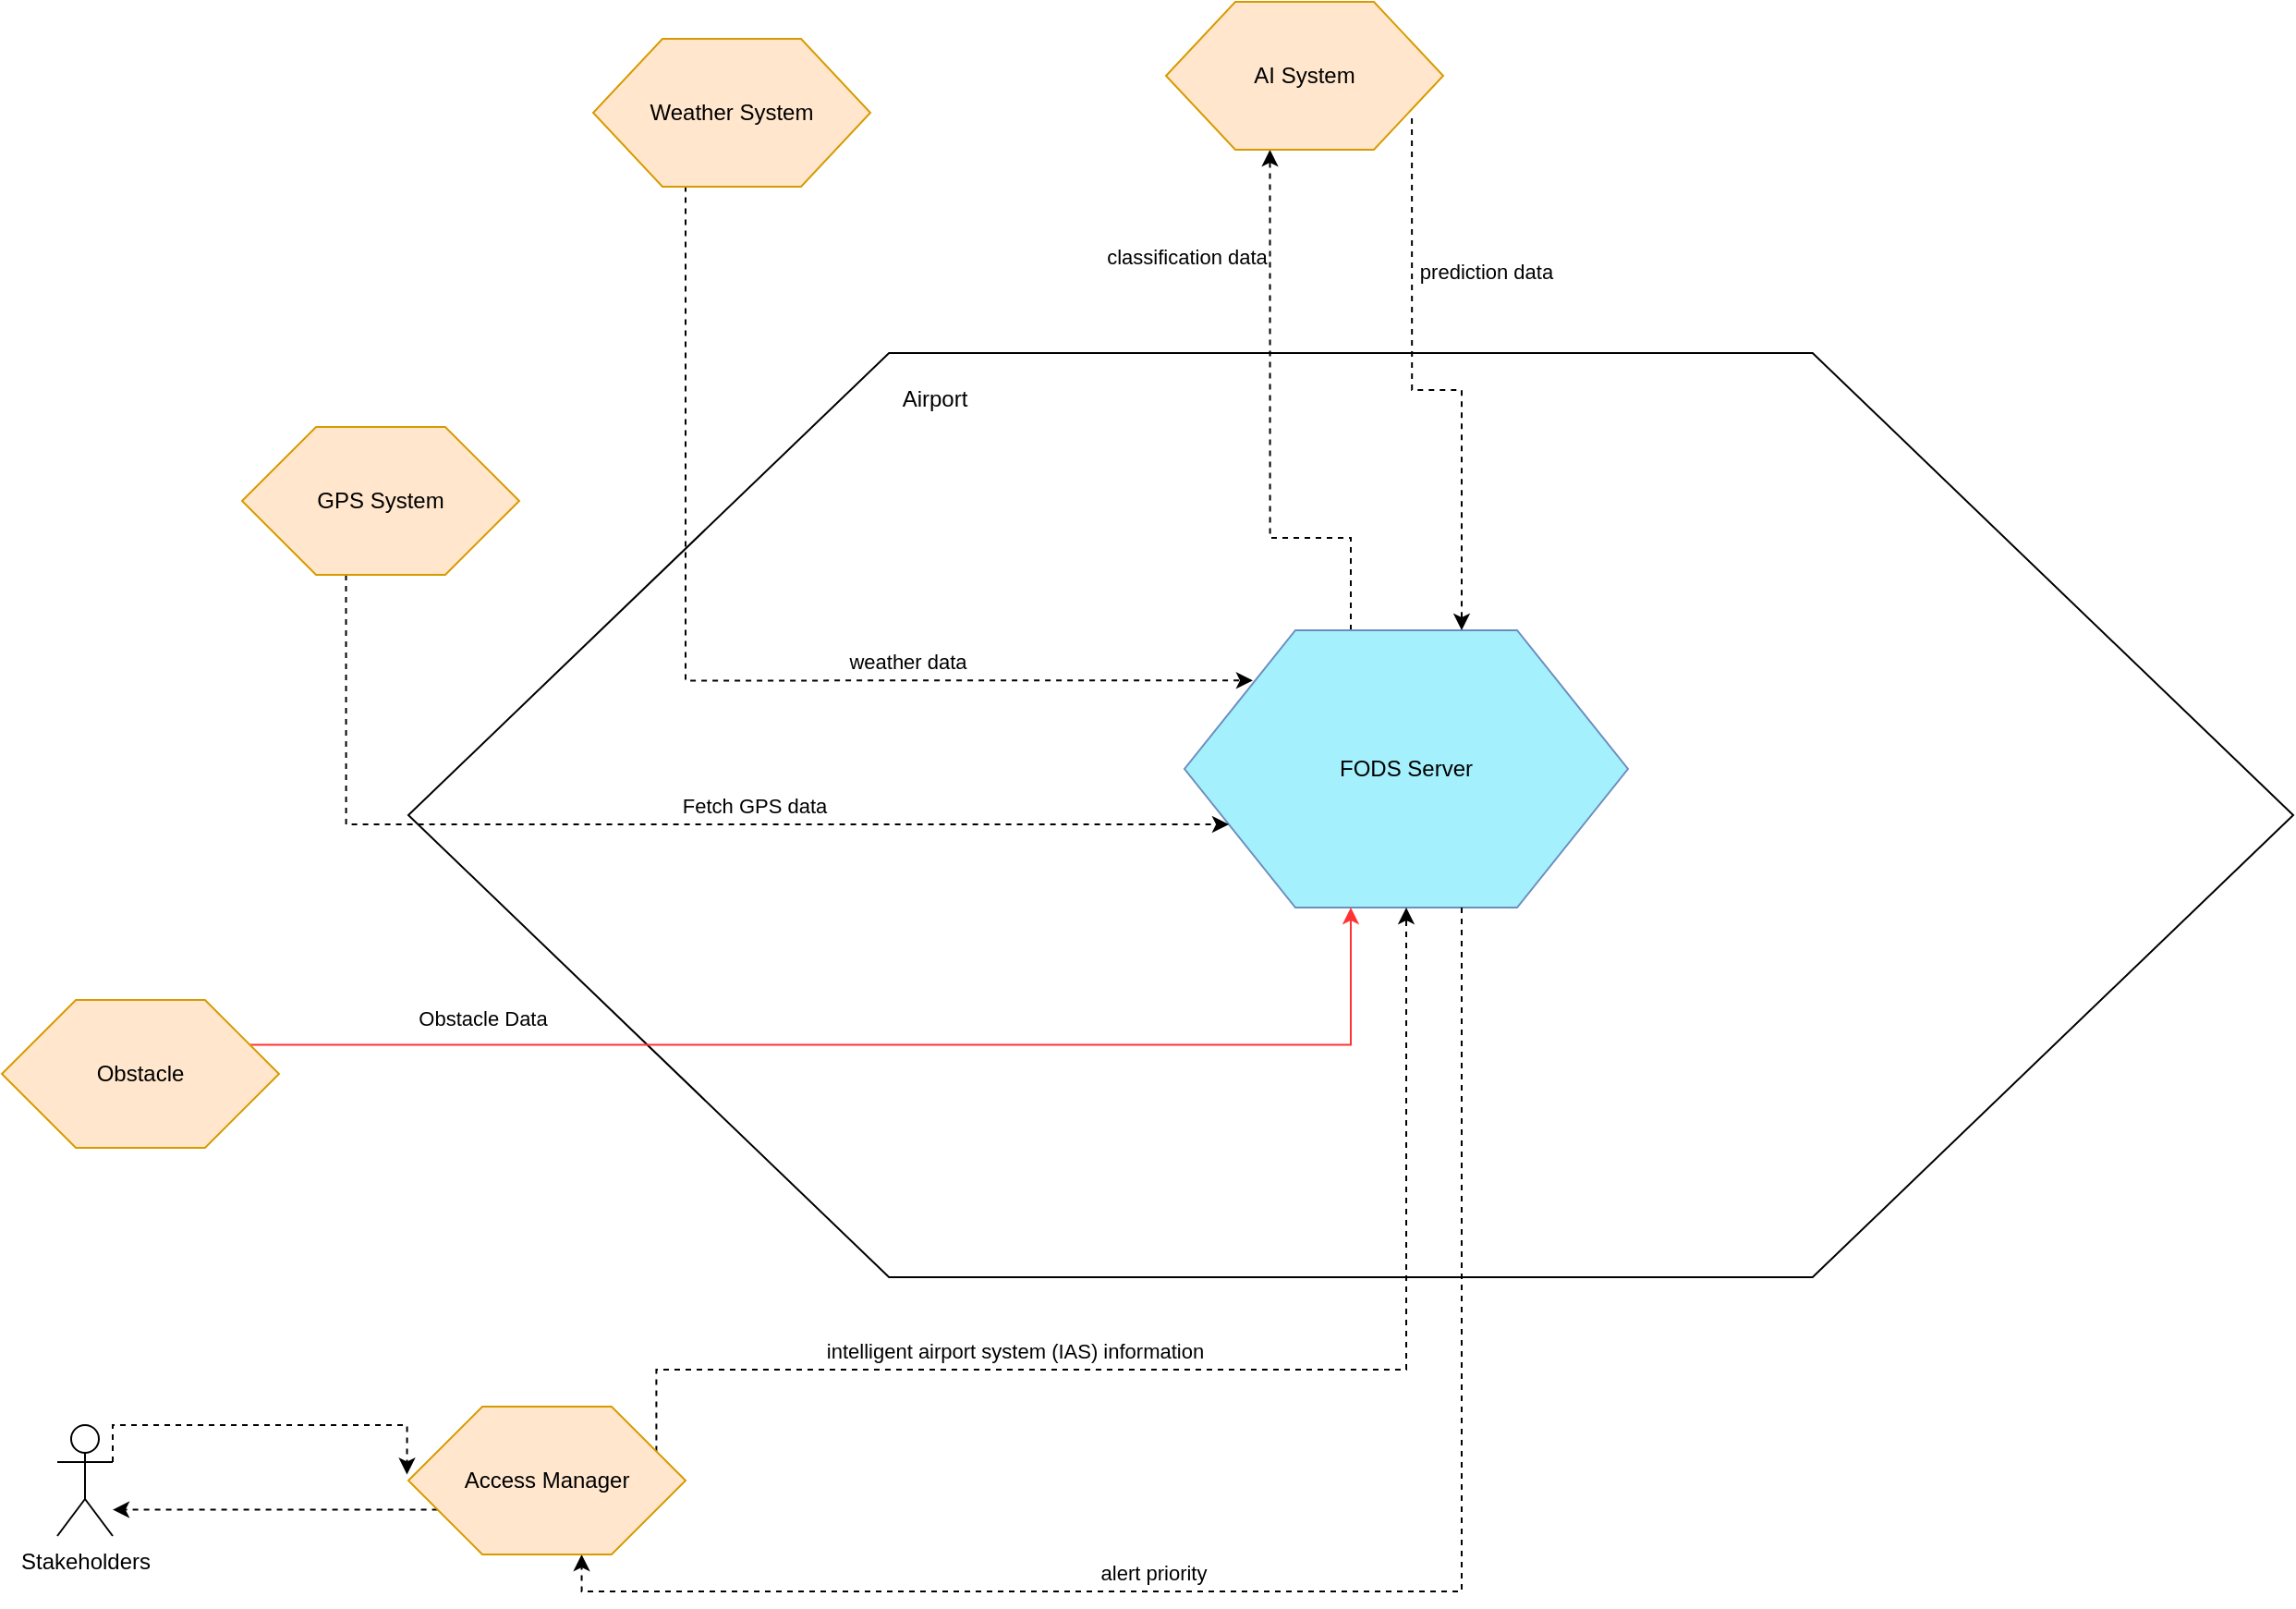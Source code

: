 <mxfile version="24.5.5" type="github">
  <diagram name="Page-1" id="AENinbRROP7iKex5AKBJ">
    <mxGraphModel dx="2350" dy="1846" grid="1" gridSize="10" guides="1" tooltips="1" connect="1" arrows="1" fold="1" page="1" pageScale="1" pageWidth="850" pageHeight="1100" math="0" shadow="0">
      <root>
        <mxCell id="0" />
        <mxCell id="1" parent="0" />
        <mxCell id="QOHhrt48j-SgZ0ktc5qU-1" value="" style="shape=hexagon;perimeter=hexagonPerimeter2;whiteSpace=wrap;html=1;size=0.255;fillColor=#FFFFFF;fontColor=#000000;strokeColor=#000000;" vertex="1" parent="1">
          <mxGeometry x="-100" y="110" width="1020" height="500" as="geometry" />
        </mxCell>
        <mxCell id="QOHhrt48j-SgZ0ktc5qU-4" style="edgeStyle=orthogonalEdgeStyle;rounded=0;orthogonalLoop=1;jettySize=auto;html=1;exitX=0.375;exitY=0;exitDx=0;exitDy=0;entryX=0.375;entryY=1;entryDx=0;entryDy=0;dashed=1;" edge="1" parent="1" source="QOHhrt48j-SgZ0ktc5qU-6" target="QOHhrt48j-SgZ0ktc5qU-24">
          <mxGeometry relative="1" as="geometry">
            <Array as="points">
              <mxPoint x="410" y="210" />
              <mxPoint x="366" y="210" />
            </Array>
          </mxGeometry>
        </mxCell>
        <mxCell id="QOHhrt48j-SgZ0ktc5qU-5" value="classification data" style="edgeLabel;html=1;align=center;verticalAlign=middle;resizable=0;points=[];" vertex="1" connectable="0" parent="QOHhrt48j-SgZ0ktc5qU-4">
          <mxGeometry x="0.546" y="-2" relative="1" as="geometry">
            <mxPoint x="-48" y="-11" as="offset" />
          </mxGeometry>
        </mxCell>
        <mxCell id="QOHhrt48j-SgZ0ktc5qU-6" value="FODS Server" style="shape=hexagon;perimeter=hexagonPerimeter2;whiteSpace=wrap;html=1;size=0.25;fillColor=#A4F0FC;strokeColor=#6c8ebf;fontColor=#000000;" vertex="1" parent="1">
          <mxGeometry x="320" y="260" width="240" height="150" as="geometry" />
        </mxCell>
        <mxCell id="QOHhrt48j-SgZ0ktc5qU-7" value="Airport" style="text;html=1;align=center;verticalAlign=middle;whiteSpace=wrap;rounded=0;fontColor=#000000;" vertex="1" parent="1">
          <mxGeometry x="70" y="120" width="230" height="30" as="geometry" />
        </mxCell>
        <mxCell id="QOHhrt48j-SgZ0ktc5qU-9" style="edgeStyle=orthogonalEdgeStyle;rounded=0;orthogonalLoop=1;jettySize=auto;html=1;entryX=0.625;entryY=1;entryDx=0;entryDy=0;dashed=1;exitX=0.625;exitY=1;exitDx=0;exitDy=0;" edge="1" parent="1" source="QOHhrt48j-SgZ0ktc5qU-6" target="QOHhrt48j-SgZ0ktc5qU-21">
          <mxGeometry relative="1" as="geometry">
            <mxPoint x="565" y="510" as="sourcePoint" />
          </mxGeometry>
        </mxCell>
        <mxCell id="QOHhrt48j-SgZ0ktc5qU-10" value="alert priority" style="edgeLabel;html=1;align=center;verticalAlign=middle;resizable=0;points=[];" vertex="1" connectable="0" parent="QOHhrt48j-SgZ0ktc5qU-9">
          <mxGeometry x="0.14" y="3" relative="1" as="geometry">
            <mxPoint x="-44" y="-13" as="offset" />
          </mxGeometry>
        </mxCell>
        <mxCell id="QOHhrt48j-SgZ0ktc5qU-12" style="edgeStyle=orthogonalEdgeStyle;rounded=0;orthogonalLoop=1;jettySize=auto;html=1;exitX=0.375;exitY=1;exitDx=0;exitDy=0;entryX=0;entryY=0.75;entryDx=0;entryDy=0;strokeColor=#000000;dashed=1;fontColor=#000000;" edge="1" parent="1" source="QOHhrt48j-SgZ0ktc5qU-14" target="QOHhrt48j-SgZ0ktc5qU-6">
          <mxGeometry relative="1" as="geometry">
            <Array as="points">
              <mxPoint x="-134" y="365" />
            </Array>
            <mxPoint x="146.25" y="380" as="targetPoint" />
          </mxGeometry>
        </mxCell>
        <mxCell id="QOHhrt48j-SgZ0ktc5qU-13" value="Fetch GPS&lt;span style=&quot;background-color: initial;&quot;&gt;&amp;nbsp;data&lt;/span&gt;" style="edgeLabel;html=1;align=center;verticalAlign=middle;resizable=0;points=[];labelBackgroundColor=none;fontColor=#000000;" vertex="1" connectable="0" parent="QOHhrt48j-SgZ0ktc5qU-12">
          <mxGeometry x="-0.11" y="2" relative="1" as="geometry">
            <mxPoint x="83" y="-8" as="offset" />
          </mxGeometry>
        </mxCell>
        <mxCell id="QOHhrt48j-SgZ0ktc5qU-14" value="GPS System&lt;span style=&quot;font-family: monospace; font-size: 0px; text-align: start; text-wrap: nowrap;&quot;&gt;%3CmxGraphModel%3E%3Croot%3E%3CmxCell%20id%3D%220%22%2F%3E%3CmxCell%20id%3D%221%22%20parent%3D%220%22%2F%3E%3CmxCell%20id%3D%222%22%20value%3D%22Sensors%22%20style%3D%22shape%3Dhexagon%3Bperimeter%3DhexagonPerimeter2%3BwhiteSpace%3Dwrap%3Bhtml%3D1%3Bsize%3D0.25%3BfillColor%3D%23333300%3BfontColor%3D%23FFFFFF%3BstrokeColor%3D%23FFFFFF%3B%22%20vertex%3D%221%22%20parent%3D%221%22%3E%3CmxGeometry%20x%3D%2270%22%20y%3D%22380%22%20width%3D%22150%22%20height%3D%2280%22%20as%3D%22geometry%22%2F%3E%3C%2FmxCell%3E%3C%2Froot%3E%3C%2FmxGraphModel%3E&lt;/span&gt;" style="shape=hexagon;perimeter=hexagonPerimeter2;whiteSpace=wrap;html=1;size=0.267;fillColor=#ffe6cc;strokeColor=#d79b00;fontColor=#000000;" vertex="1" parent="1">
          <mxGeometry x="-190" y="150" width="150" height="80" as="geometry" />
        </mxCell>
        <mxCell id="QOHhrt48j-SgZ0ktc5qU-15" style="edgeStyle=orthogonalEdgeStyle;rounded=0;orthogonalLoop=1;jettySize=auto;html=1;dashed=1;exitX=0.375;exitY=1;exitDx=0;exitDy=0;entryX=0.154;entryY=0.181;entryDx=0;entryDy=0;entryPerimeter=0;fontColor=#000000;" edge="1" parent="1" source="QOHhrt48j-SgZ0ktc5qU-17" target="QOHhrt48j-SgZ0ktc5qU-6">
          <mxGeometry relative="1" as="geometry">
            <mxPoint x="20" y="100" as="sourcePoint" />
            <Array as="points">
              <mxPoint x="50" y="20" />
              <mxPoint x="50" y="287" />
            </Array>
          </mxGeometry>
        </mxCell>
        <mxCell id="QOHhrt48j-SgZ0ktc5qU-16" value="weather data" style="edgeLabel;html=1;align=center;verticalAlign=middle;resizable=0;points=[];fontColor=#000000;" vertex="1" connectable="0" parent="QOHhrt48j-SgZ0ktc5qU-15">
          <mxGeometry x="0.092" relative="1" as="geometry">
            <mxPoint x="76" y="-10" as="offset" />
          </mxGeometry>
        </mxCell>
        <mxCell id="QOHhrt48j-SgZ0ktc5qU-17" value="Weather System" style="shape=hexagon;perimeter=hexagonPerimeter2;whiteSpace=wrap;html=1;size=0.25;fillColor=#ffe6cc;strokeColor=#d79b00;fontColor=#000000;" vertex="1" parent="1">
          <mxGeometry y="-60" width="150" height="80" as="geometry" />
        </mxCell>
        <mxCell id="QOHhrt48j-SgZ0ktc5qU-18" style="edgeStyle=orthogonalEdgeStyle;rounded=0;orthogonalLoop=1;jettySize=auto;html=1;exitX=1;exitY=0.25;exitDx=0;exitDy=0;entryX=0.5;entryY=1;entryDx=0;entryDy=0;dashed=1;" edge="1" parent="1" source="QOHhrt48j-SgZ0ktc5qU-21" target="QOHhrt48j-SgZ0ktc5qU-6">
          <mxGeometry relative="1" as="geometry">
            <Array as="points">
              <mxPoint x="34" y="660" />
              <mxPoint x="440" y="660" />
            </Array>
          </mxGeometry>
        </mxCell>
        <mxCell id="QOHhrt48j-SgZ0ktc5qU-19" value="&lt;span style=&quot;color: rgb(0, 0, 0); font-family: Helvetica; font-size: 11px; font-style: normal; font-variant-ligatures: normal; font-variant-caps: normal; font-weight: 400; letter-spacing: normal; orphans: 2; text-align: center; text-indent: 0px; text-transform: none; widows: 2; word-spacing: 0px; -webkit-text-stroke-width: 0px; white-space: nowrap; background-color: rgb(255, 255, 255); text-decoration-thickness: initial; text-decoration-style: initial; text-decoration-color: initial; display: inline !important; float: none;&quot;&gt;intelligent airport system (IAS) information&lt;/span&gt;" style="edgeLabel;html=1;align=center;verticalAlign=middle;resizable=0;points=[];" vertex="1" connectable="0" parent="QOHhrt48j-SgZ0ktc5qU-18">
          <mxGeometry x="-0.301" relative="1" as="geometry">
            <mxPoint x="-7" y="-10" as="offset" />
          </mxGeometry>
        </mxCell>
        <mxCell id="QOHhrt48j-SgZ0ktc5qU-20" style="edgeStyle=orthogonalEdgeStyle;rounded=0;orthogonalLoop=1;jettySize=auto;html=1;exitX=0;exitY=0.75;exitDx=0;exitDy=0;dashed=1;" edge="1" parent="1" source="QOHhrt48j-SgZ0ktc5qU-21" target="QOHhrt48j-SgZ0ktc5qU-27">
          <mxGeometry relative="1" as="geometry">
            <Array as="points">
              <mxPoint x="-220" y="736" />
              <mxPoint x="-220" y="736" />
            </Array>
          </mxGeometry>
        </mxCell>
        <mxCell id="QOHhrt48j-SgZ0ktc5qU-21" value="Access Manager" style="shape=hexagon;perimeter=hexagonPerimeter2;whiteSpace=wrap;html=1;size=0.267;fillColor=#ffe6cc;strokeColor=#d79b00;fontColor=#000000;" vertex="1" parent="1">
          <mxGeometry x="-100" y="680" width="150" height="80" as="geometry" />
        </mxCell>
        <mxCell id="QOHhrt48j-SgZ0ktc5qU-24" value="AI System" style="shape=hexagon;perimeter=hexagonPerimeter2;whiteSpace=wrap;html=1;size=0.25;fillColor=#ffe6cc;strokeColor=#d79b00;fontColor=#000000;" vertex="1" parent="1">
          <mxGeometry x="310" y="-80" width="150" height="80" as="geometry" />
        </mxCell>
        <mxCell id="QOHhrt48j-SgZ0ktc5qU-25" style="edgeStyle=orthogonalEdgeStyle;rounded=0;orthogonalLoop=1;jettySize=auto;html=1;exitX=0.887;exitY=0.788;exitDx=0;exitDy=0;entryX=0.625;entryY=0;entryDx=0;entryDy=0;dashed=1;startArrow=none;startFill=0;exitPerimeter=0;" edge="1" parent="1" source="QOHhrt48j-SgZ0ktc5qU-24" target="QOHhrt48j-SgZ0ktc5qU-6">
          <mxGeometry relative="1" as="geometry">
            <Array as="points">
              <mxPoint x="443" y="130" />
              <mxPoint x="470" y="130" />
            </Array>
          </mxGeometry>
        </mxCell>
        <mxCell id="QOHhrt48j-SgZ0ktc5qU-26" value="prediction data" style="edgeLabel;html=1;align=center;verticalAlign=middle;resizable=0;points=[];" vertex="1" connectable="0" parent="QOHhrt48j-SgZ0ktc5qU-25">
          <mxGeometry x="-0.418" y="-2" relative="1" as="geometry">
            <mxPoint x="42" y="-6" as="offset" />
          </mxGeometry>
        </mxCell>
        <mxCell id="QOHhrt48j-SgZ0ktc5qU-27" value="Stakeholders" style="shape=umlActor;verticalLabelPosition=bottom;verticalAlign=top;html=1;outlineConnect=0;" vertex="1" parent="1">
          <mxGeometry x="-290" y="690" width="30" height="60" as="geometry" />
        </mxCell>
        <mxCell id="QOHhrt48j-SgZ0ktc5qU-28" style="edgeStyle=orthogonalEdgeStyle;rounded=0;orthogonalLoop=1;jettySize=auto;html=1;exitX=1;exitY=0.333;exitDx=0;exitDy=0;exitPerimeter=0;entryX=-0.005;entryY=0.459;entryDx=0;entryDy=0;entryPerimeter=0;dashed=1;" edge="1" parent="1" source="QOHhrt48j-SgZ0ktc5qU-27" target="QOHhrt48j-SgZ0ktc5qU-21">
          <mxGeometry relative="1" as="geometry">
            <Array as="points">
              <mxPoint x="-260" y="690" />
              <mxPoint x="-101" y="690" />
            </Array>
          </mxGeometry>
        </mxCell>
        <mxCell id="QOHhrt48j-SgZ0ktc5qU-33" style="edgeStyle=orthogonalEdgeStyle;rounded=0;orthogonalLoop=1;jettySize=auto;html=1;exitX=1;exitY=0.25;exitDx=0;exitDy=0;entryX=0.375;entryY=1;entryDx=0;entryDy=0;strokeColor=#FF3333;" edge="1" parent="1" source="QOHhrt48j-SgZ0ktc5qU-32" target="QOHhrt48j-SgZ0ktc5qU-6">
          <mxGeometry relative="1" as="geometry" />
        </mxCell>
        <mxCell id="QOHhrt48j-SgZ0ktc5qU-34" value="Obstacle Data" style="edgeLabel;html=1;align=center;verticalAlign=middle;resizable=0;points=[];" vertex="1" connectable="0" parent="QOHhrt48j-SgZ0ktc5qU-33">
          <mxGeometry x="-0.676" y="5" relative="1" as="geometry">
            <mxPoint x="17" y="-9" as="offset" />
          </mxGeometry>
        </mxCell>
        <mxCell id="QOHhrt48j-SgZ0ktc5qU-32" value="Obstacle" style="shape=hexagon;perimeter=hexagonPerimeter2;whiteSpace=wrap;html=1;size=0.267;fillColor=#ffe6cc;strokeColor=#d79b00;fontColor=#000000;" vertex="1" parent="1">
          <mxGeometry x="-320" y="460" width="150" height="80" as="geometry" />
        </mxCell>
      </root>
    </mxGraphModel>
  </diagram>
</mxfile>
